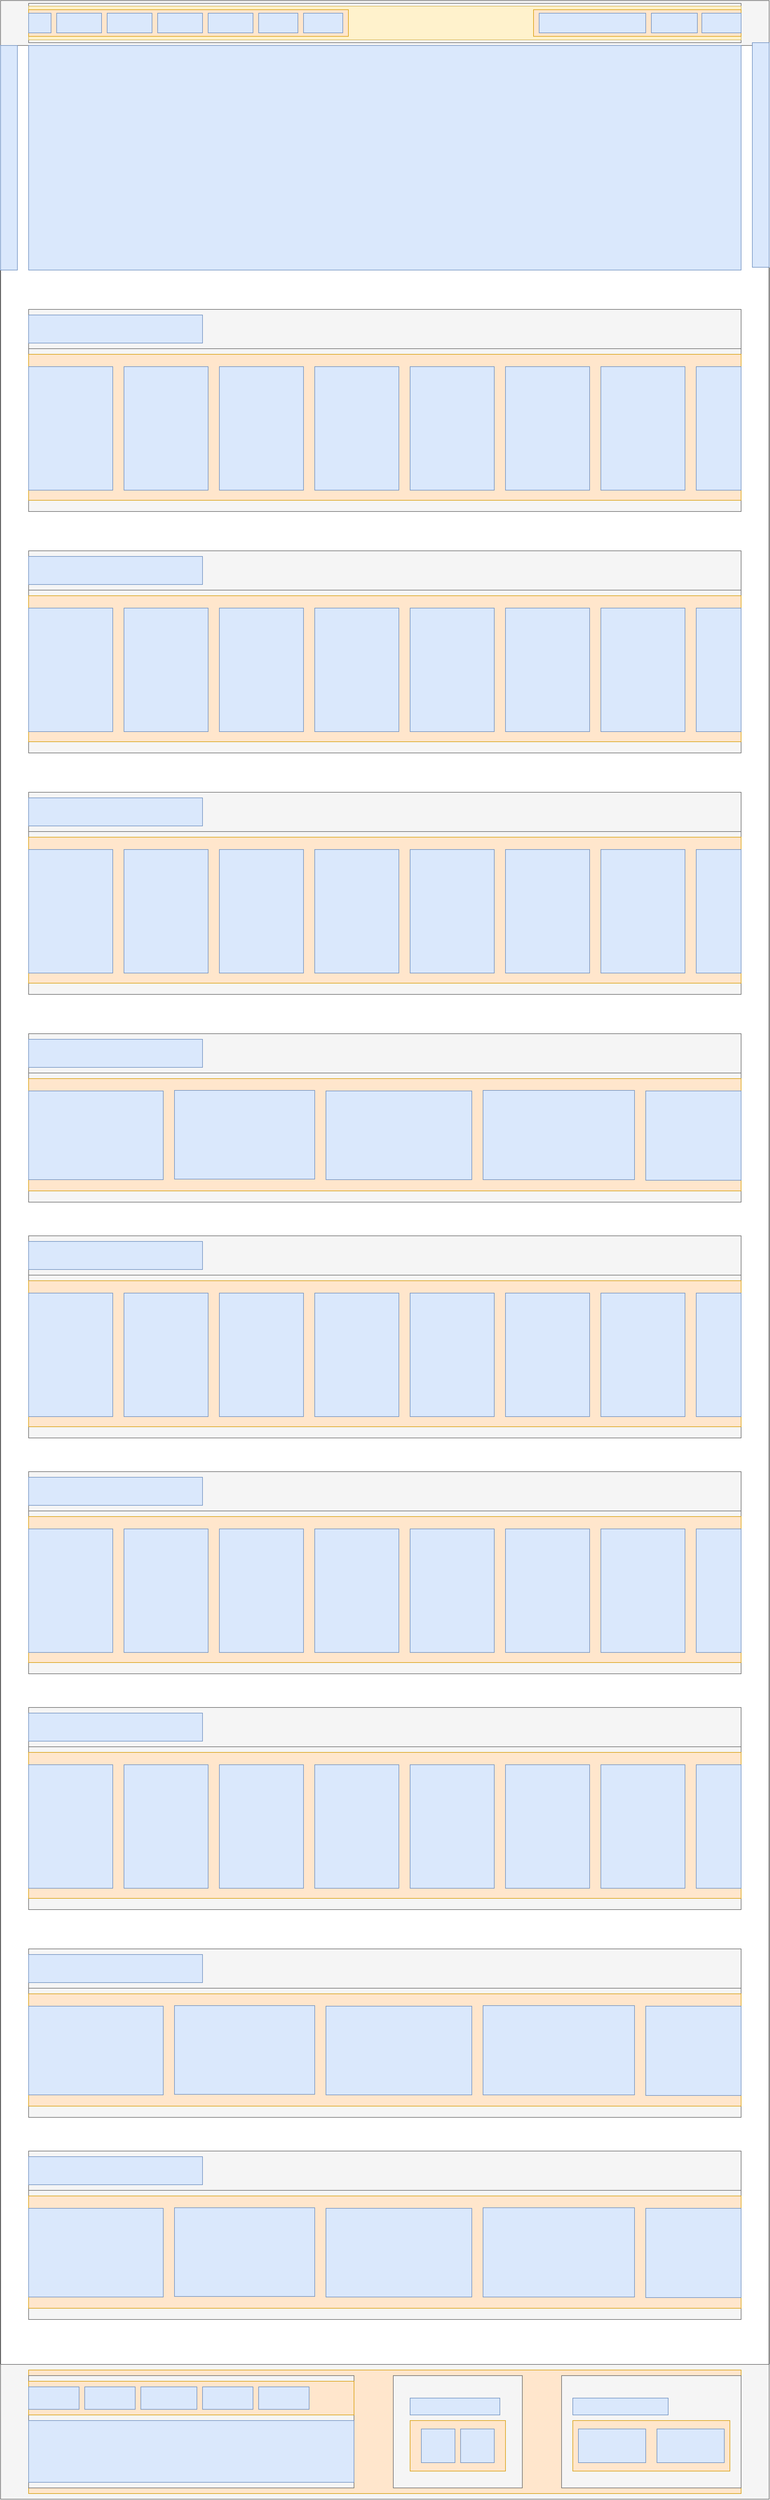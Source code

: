<mxfile version="14.9.8" type="device"><diagram id="0huxNbhijy13xF04p17Y" name="Page-1"><mxGraphModel dx="3785" dy="1780" grid="1" gridSize="10" guides="1" tooltips="1" connect="1" arrows="1" fold="1" page="1" pageScale="1" pageWidth="850" pageHeight="1100" math="0" shadow="0"><root><mxCell id="0"/><mxCell id="1" parent="0"/><mxCell id="rW1xLhbblmePY-yTSiiP-1" value="" style="rounded=0;whiteSpace=wrap;html=1;" vertex="1" parent="1"><mxGeometry x="-600" y="450" width="1370" height="4450" as="geometry"/></mxCell><mxCell id="rW1xLhbblmePY-yTSiiP-3" value="" style="rounded=0;whiteSpace=wrap;html=1;fillColor=#f5f5f5;strokeColor=#666666;fontColor=#333333;" vertex="1" parent="1"><mxGeometry x="-600" y="450" width="1370" height="80" as="geometry"/></mxCell><mxCell id="rW1xLhbblmePY-yTSiiP-5" value="" style="rounded=0;whiteSpace=wrap;html=1;fillColor=#f5f5f5;strokeColor=#666666;fontColor=#333333;" vertex="1" parent="1"><mxGeometry x="-550" y="455" width="1270" height="70" as="geometry"/></mxCell><mxCell id="rW1xLhbblmePY-yTSiiP-6" value="" style="rounded=0;whiteSpace=wrap;html=1;fillColor=#fff2cc;strokeColor=#d6b656;" vertex="1" parent="1"><mxGeometry x="-550" y="460" width="1270" height="60" as="geometry"/></mxCell><mxCell id="rW1xLhbblmePY-yTSiiP-7" value="" style="rounded=0;whiteSpace=wrap;html=1;fillColor=#ffe6cc;strokeColor=#d79b00;" vertex="1" parent="1"><mxGeometry x="-550" y="466.25" width="570" height="47.5" as="geometry"/></mxCell><mxCell id="rW1xLhbblmePY-yTSiiP-8" value="" style="rounded=0;whiteSpace=wrap;html=1;fillColor=#ffe6cc;strokeColor=#d79b00;" vertex="1" parent="1"><mxGeometry x="350" y="466.25" width="370" height="47.5" as="geometry"/></mxCell><mxCell id="rW1xLhbblmePY-yTSiiP-9" value="" style="rounded=0;whiteSpace=wrap;html=1;fillColor=#dae8fc;strokeColor=#6c8ebf;" vertex="1" parent="1"><mxGeometry x="-550" y="472.5" width="40" height="35" as="geometry"/></mxCell><mxCell id="rW1xLhbblmePY-yTSiiP-10" value="" style="rounded=0;whiteSpace=wrap;html=1;fillColor=#dae8fc;strokeColor=#6c8ebf;" vertex="1" parent="1"><mxGeometry x="-500" y="472.5" width="80" height="35" as="geometry"/></mxCell><mxCell id="rW1xLhbblmePY-yTSiiP-11" value="" style="rounded=0;whiteSpace=wrap;html=1;fillColor=#dae8fc;strokeColor=#6c8ebf;" vertex="1" parent="1"><mxGeometry x="-410" y="472.5" width="80" height="35" as="geometry"/></mxCell><mxCell id="rW1xLhbblmePY-yTSiiP-12" value="" style="rounded=0;whiteSpace=wrap;html=1;fillColor=#dae8fc;strokeColor=#6c8ebf;" vertex="1" parent="1"><mxGeometry x="-320" y="472.5" width="80" height="35" as="geometry"/></mxCell><mxCell id="rW1xLhbblmePY-yTSiiP-13" value="" style="rounded=0;whiteSpace=wrap;html=1;fillColor=#dae8fc;strokeColor=#6c8ebf;" vertex="1" parent="1"><mxGeometry x="-230" y="472.5" width="80" height="35" as="geometry"/></mxCell><mxCell id="rW1xLhbblmePY-yTSiiP-14" value="" style="rounded=0;whiteSpace=wrap;html=1;fillColor=#dae8fc;strokeColor=#6c8ebf;" vertex="1" parent="1"><mxGeometry x="-140" y="472.5" width="70" height="35" as="geometry"/></mxCell><mxCell id="rW1xLhbblmePY-yTSiiP-15" value="" style="rounded=0;whiteSpace=wrap;html=1;fillColor=#dae8fc;strokeColor=#6c8ebf;" vertex="1" parent="1"><mxGeometry x="-60" y="472.5" width="70" height="35" as="geometry"/></mxCell><mxCell id="rW1xLhbblmePY-yTSiiP-16" value="" style="rounded=0;whiteSpace=wrap;html=1;fillColor=#dae8fc;strokeColor=#6c8ebf;" vertex="1" parent="1"><mxGeometry x="650" y="472.5" width="70" height="35" as="geometry"/></mxCell><mxCell id="rW1xLhbblmePY-yTSiiP-17" value="" style="rounded=0;whiteSpace=wrap;html=1;fillColor=#dae8fc;strokeColor=#6c8ebf;" vertex="1" parent="1"><mxGeometry x="560" y="472.5" width="82" height="35" as="geometry"/></mxCell><mxCell id="rW1xLhbblmePY-yTSiiP-18" value="" style="rounded=0;whiteSpace=wrap;html=1;fillColor=#dae8fc;strokeColor=#6c8ebf;" vertex="1" parent="1"><mxGeometry x="360" y="472.5" width="190" height="35" as="geometry"/></mxCell><mxCell id="rW1xLhbblmePY-yTSiiP-19" value="" style="rounded=0;whiteSpace=wrap;html=1;fillColor=#dae8fc;strokeColor=#6c8ebf;" vertex="1" parent="1"><mxGeometry x="-550" y="530" width="1270" height="400" as="geometry"/></mxCell><mxCell id="rW1xLhbblmePY-yTSiiP-20" value="" style="rounded=0;whiteSpace=wrap;html=1;fillColor=#dae8fc;strokeColor=#6c8ebf;" vertex="1" parent="1"><mxGeometry x="740" y="525" width="30" height="400" as="geometry"/></mxCell><mxCell id="rW1xLhbblmePY-yTSiiP-21" value="" style="rounded=0;whiteSpace=wrap;html=1;fillColor=#dae8fc;strokeColor=#6c8ebf;" vertex="1" parent="1"><mxGeometry x="-600" y="530" width="30" height="400" as="geometry"/></mxCell><mxCell id="rW1xLhbblmePY-yTSiiP-22" value="" style="rounded=0;whiteSpace=wrap;html=1;fillColor=#f5f5f5;strokeColor=#666666;fontColor=#333333;" vertex="1" parent="1"><mxGeometry x="-550" y="1000" width="1270" height="360" as="geometry"/></mxCell><mxCell id="rW1xLhbblmePY-yTSiiP-24" value="" style="rounded=0;whiteSpace=wrap;html=1;fillColor=#f5f5f5;strokeColor=#666666;fontColor=#333333;" vertex="1" parent="1"><mxGeometry x="-550" y="1000" width="1270" height="70" as="geometry"/></mxCell><mxCell id="rW1xLhbblmePY-yTSiiP-25" value="" style="rounded=0;whiteSpace=wrap;html=1;fillColor=#dae8fc;strokeColor=#6c8ebf;" vertex="1" parent="1"><mxGeometry x="-550" y="1010" width="310" height="50" as="geometry"/></mxCell><mxCell id="rW1xLhbblmePY-yTSiiP-26" value="" style="rounded=0;whiteSpace=wrap;html=1;fillColor=#ffe6cc;strokeColor=#d79b00;" vertex="1" parent="1"><mxGeometry x="-550" y="1080" width="1270" height="260" as="geometry"/></mxCell><mxCell id="rW1xLhbblmePY-yTSiiP-27" value="" style="rounded=0;whiteSpace=wrap;html=1;fillColor=#dae8fc;strokeColor=#6c8ebf;" vertex="1" parent="1"><mxGeometry x="-380" y="1102" width="150" height="220" as="geometry"/></mxCell><mxCell id="rW1xLhbblmePY-yTSiiP-28" value="" style="rounded=0;whiteSpace=wrap;html=1;fillColor=#dae8fc;strokeColor=#6c8ebf;" vertex="1" parent="1"><mxGeometry x="-210" y="1102" width="150" height="220" as="geometry"/></mxCell><mxCell id="rW1xLhbblmePY-yTSiiP-29" value="" style="rounded=0;whiteSpace=wrap;html=1;fillColor=#dae8fc;strokeColor=#6c8ebf;" vertex="1" parent="1"><mxGeometry x="-40" y="1102" width="150" height="220" as="geometry"/></mxCell><mxCell id="rW1xLhbblmePY-yTSiiP-31" value="" style="rounded=0;whiteSpace=wrap;html=1;fillColor=#dae8fc;strokeColor=#6c8ebf;" vertex="1" parent="1"><mxGeometry x="130" y="1102" width="150" height="220" as="geometry"/></mxCell><mxCell id="rW1xLhbblmePY-yTSiiP-32" value="" style="rounded=0;whiteSpace=wrap;html=1;fillColor=#dae8fc;strokeColor=#6c8ebf;" vertex="1" parent="1"><mxGeometry x="300" y="1102" width="150" height="220" as="geometry"/></mxCell><mxCell id="rW1xLhbblmePY-yTSiiP-33" value="" style="rounded=0;whiteSpace=wrap;html=1;fillColor=#dae8fc;strokeColor=#6c8ebf;" vertex="1" parent="1"><mxGeometry x="470" y="1102" width="150" height="220" as="geometry"/></mxCell><mxCell id="rW1xLhbblmePY-yTSiiP-34" value="" style="rounded=0;whiteSpace=wrap;html=1;fillColor=#dae8fc;strokeColor=#6c8ebf;" vertex="1" parent="1"><mxGeometry x="640" y="1102" width="80" height="220" as="geometry"/></mxCell><mxCell id="rW1xLhbblmePY-yTSiiP-37" value="" style="rounded=0;whiteSpace=wrap;html=1;fillColor=#dae8fc;strokeColor=#6c8ebf;" vertex="1" parent="1"><mxGeometry x="-550" y="1102" width="150" height="220" as="geometry"/></mxCell><mxCell id="rW1xLhbblmePY-yTSiiP-62" value="" style="rounded=0;whiteSpace=wrap;html=1;fillColor=#f5f5f5;strokeColor=#666666;fontColor=#333333;" vertex="1" parent="1"><mxGeometry x="-550" y="1430" width="1270" height="360" as="geometry"/></mxCell><mxCell id="rW1xLhbblmePY-yTSiiP-63" value="" style="rounded=0;whiteSpace=wrap;html=1;fillColor=#f5f5f5;strokeColor=#666666;fontColor=#333333;" vertex="1" parent="1"><mxGeometry x="-550" y="1430" width="1270" height="70" as="geometry"/></mxCell><mxCell id="rW1xLhbblmePY-yTSiiP-64" value="" style="rounded=0;whiteSpace=wrap;html=1;fillColor=#dae8fc;strokeColor=#6c8ebf;" vertex="1" parent="1"><mxGeometry x="-550" y="1440" width="310" height="50" as="geometry"/></mxCell><mxCell id="rW1xLhbblmePY-yTSiiP-65" value="" style="rounded=0;whiteSpace=wrap;html=1;fillColor=#ffe6cc;strokeColor=#d79b00;" vertex="1" parent="1"><mxGeometry x="-550" y="1510" width="1270" height="260" as="geometry"/></mxCell><mxCell id="rW1xLhbblmePY-yTSiiP-66" value="" style="rounded=0;whiteSpace=wrap;html=1;fillColor=#dae8fc;strokeColor=#6c8ebf;" vertex="1" parent="1"><mxGeometry x="-380" y="1532" width="150" height="220" as="geometry"/></mxCell><mxCell id="rW1xLhbblmePY-yTSiiP-67" value="" style="rounded=0;whiteSpace=wrap;html=1;fillColor=#dae8fc;strokeColor=#6c8ebf;" vertex="1" parent="1"><mxGeometry x="-210" y="1532" width="150" height="220" as="geometry"/></mxCell><mxCell id="rW1xLhbblmePY-yTSiiP-68" value="" style="rounded=0;whiteSpace=wrap;html=1;fillColor=#dae8fc;strokeColor=#6c8ebf;" vertex="1" parent="1"><mxGeometry x="-40" y="1532" width="150" height="220" as="geometry"/></mxCell><mxCell id="rW1xLhbblmePY-yTSiiP-69" value="" style="rounded=0;whiteSpace=wrap;html=1;fillColor=#dae8fc;strokeColor=#6c8ebf;" vertex="1" parent="1"><mxGeometry x="130" y="1532" width="150" height="220" as="geometry"/></mxCell><mxCell id="rW1xLhbblmePY-yTSiiP-70" value="" style="rounded=0;whiteSpace=wrap;html=1;fillColor=#dae8fc;strokeColor=#6c8ebf;" vertex="1" parent="1"><mxGeometry x="300" y="1532" width="150" height="220" as="geometry"/></mxCell><mxCell id="rW1xLhbblmePY-yTSiiP-71" value="" style="rounded=0;whiteSpace=wrap;html=1;fillColor=#dae8fc;strokeColor=#6c8ebf;" vertex="1" parent="1"><mxGeometry x="470" y="1532" width="150" height="220" as="geometry"/></mxCell><mxCell id="rW1xLhbblmePY-yTSiiP-72" value="" style="rounded=0;whiteSpace=wrap;html=1;fillColor=#dae8fc;strokeColor=#6c8ebf;" vertex="1" parent="1"><mxGeometry x="640" y="1532" width="80" height="220" as="geometry"/></mxCell><mxCell id="rW1xLhbblmePY-yTSiiP-73" value="" style="rounded=0;whiteSpace=wrap;html=1;fillColor=#dae8fc;strokeColor=#6c8ebf;" vertex="1" parent="1"><mxGeometry x="-550" y="1532" width="150" height="220" as="geometry"/></mxCell><mxCell id="rW1xLhbblmePY-yTSiiP-74" value="" style="rounded=0;whiteSpace=wrap;html=1;fillColor=#f5f5f5;strokeColor=#666666;fontColor=#333333;" vertex="1" parent="1"><mxGeometry x="-550" y="1860" width="1270" height="360" as="geometry"/></mxCell><mxCell id="rW1xLhbblmePY-yTSiiP-75" value="" style="rounded=0;whiteSpace=wrap;html=1;fillColor=#f5f5f5;strokeColor=#666666;fontColor=#333333;" vertex="1" parent="1"><mxGeometry x="-550" y="1860" width="1270" height="70" as="geometry"/></mxCell><mxCell id="rW1xLhbblmePY-yTSiiP-76" value="" style="rounded=0;whiteSpace=wrap;html=1;fillColor=#dae8fc;strokeColor=#6c8ebf;" vertex="1" parent="1"><mxGeometry x="-550" y="1870" width="310" height="50" as="geometry"/></mxCell><mxCell id="rW1xLhbblmePY-yTSiiP-77" value="" style="rounded=0;whiteSpace=wrap;html=1;fillColor=#ffe6cc;strokeColor=#d79b00;" vertex="1" parent="1"><mxGeometry x="-550" y="1940" width="1270" height="260" as="geometry"/></mxCell><mxCell id="rW1xLhbblmePY-yTSiiP-78" value="" style="rounded=0;whiteSpace=wrap;html=1;fillColor=#dae8fc;strokeColor=#6c8ebf;" vertex="1" parent="1"><mxGeometry x="-380" y="1962" width="150" height="220" as="geometry"/></mxCell><mxCell id="rW1xLhbblmePY-yTSiiP-79" value="" style="rounded=0;whiteSpace=wrap;html=1;fillColor=#dae8fc;strokeColor=#6c8ebf;" vertex="1" parent="1"><mxGeometry x="-210" y="1962" width="150" height="220" as="geometry"/></mxCell><mxCell id="rW1xLhbblmePY-yTSiiP-80" value="" style="rounded=0;whiteSpace=wrap;html=1;fillColor=#dae8fc;strokeColor=#6c8ebf;" vertex="1" parent="1"><mxGeometry x="-40" y="1962" width="150" height="220" as="geometry"/></mxCell><mxCell id="rW1xLhbblmePY-yTSiiP-81" value="" style="rounded=0;whiteSpace=wrap;html=1;fillColor=#dae8fc;strokeColor=#6c8ebf;" vertex="1" parent="1"><mxGeometry x="130" y="1962" width="150" height="220" as="geometry"/></mxCell><mxCell id="rW1xLhbblmePY-yTSiiP-82" value="" style="rounded=0;whiteSpace=wrap;html=1;fillColor=#dae8fc;strokeColor=#6c8ebf;" vertex="1" parent="1"><mxGeometry x="300" y="1962" width="150" height="220" as="geometry"/></mxCell><mxCell id="rW1xLhbblmePY-yTSiiP-83" value="" style="rounded=0;whiteSpace=wrap;html=1;fillColor=#dae8fc;strokeColor=#6c8ebf;" vertex="1" parent="1"><mxGeometry x="470" y="1962" width="150" height="220" as="geometry"/></mxCell><mxCell id="rW1xLhbblmePY-yTSiiP-84" value="" style="rounded=0;whiteSpace=wrap;html=1;fillColor=#dae8fc;strokeColor=#6c8ebf;" vertex="1" parent="1"><mxGeometry x="640" y="1962" width="80" height="220" as="geometry"/></mxCell><mxCell id="rW1xLhbblmePY-yTSiiP-85" value="" style="rounded=0;whiteSpace=wrap;html=1;fillColor=#dae8fc;strokeColor=#6c8ebf;" vertex="1" parent="1"><mxGeometry x="-550" y="1962" width="150" height="220" as="geometry"/></mxCell><mxCell id="rW1xLhbblmePY-yTSiiP-86" value="" style="rounded=0;whiteSpace=wrap;html=1;fillColor=#f5f5f5;strokeColor=#666666;fontColor=#333333;" vertex="1" parent="1"><mxGeometry x="-550" y="2290" width="1270" height="300" as="geometry"/></mxCell><mxCell id="rW1xLhbblmePY-yTSiiP-87" value="" style="rounded=0;whiteSpace=wrap;html=1;fillColor=#f5f5f5;strokeColor=#666666;fontColor=#333333;" vertex="1" parent="1"><mxGeometry x="-550" y="2290" width="1270" height="70" as="geometry"/></mxCell><mxCell id="rW1xLhbblmePY-yTSiiP-88" value="" style="rounded=0;whiteSpace=wrap;html=1;fillColor=#dae8fc;strokeColor=#6c8ebf;" vertex="1" parent="1"><mxGeometry x="-550" y="2300" width="310" height="50" as="geometry"/></mxCell><mxCell id="rW1xLhbblmePY-yTSiiP-89" value="" style="rounded=0;whiteSpace=wrap;html=1;fillColor=#ffe6cc;strokeColor=#d79b00;" vertex="1" parent="1"><mxGeometry x="-550" y="2370" width="1270" height="200" as="geometry"/></mxCell><mxCell id="rW1xLhbblmePY-yTSiiP-91" value="" style="rounded=0;whiteSpace=wrap;html=1;fillColor=#dae8fc;strokeColor=#6c8ebf;" vertex="1" parent="1"><mxGeometry x="-290" y="2391" width="250" height="158" as="geometry"/></mxCell><mxCell id="rW1xLhbblmePY-yTSiiP-93" value="" style="rounded=0;whiteSpace=wrap;html=1;fillColor=#dae8fc;strokeColor=#6c8ebf;" vertex="1" parent="1"><mxGeometry x="-20" y="2392" width="260" height="158" as="geometry"/></mxCell><mxCell id="rW1xLhbblmePY-yTSiiP-95" value="" style="rounded=0;whiteSpace=wrap;html=1;fillColor=#dae8fc;strokeColor=#6c8ebf;" vertex="1" parent="1"><mxGeometry x="260" y="2391" width="270" height="159" as="geometry"/></mxCell><mxCell id="rW1xLhbblmePY-yTSiiP-97" value="" style="rounded=0;whiteSpace=wrap;html=1;fillColor=#dae8fc;strokeColor=#6c8ebf;" vertex="1" parent="1"><mxGeometry x="-550" y="2392" width="240" height="158" as="geometry"/></mxCell><mxCell id="rW1xLhbblmePY-yTSiiP-98" value="" style="rounded=0;whiteSpace=wrap;html=1;fillColor=#dae8fc;strokeColor=#6c8ebf;" vertex="1" parent="1"><mxGeometry x="550" y="2392" width="170" height="159" as="geometry"/></mxCell><mxCell id="rW1xLhbblmePY-yTSiiP-99" value="" style="rounded=0;whiteSpace=wrap;html=1;fillColor=#f5f5f5;strokeColor=#666666;fontColor=#333333;" vertex="1" parent="1"><mxGeometry x="-550" y="2650" width="1270" height="360" as="geometry"/></mxCell><mxCell id="rW1xLhbblmePY-yTSiiP-100" value="" style="rounded=0;whiteSpace=wrap;html=1;fillColor=#f5f5f5;strokeColor=#666666;fontColor=#333333;" vertex="1" parent="1"><mxGeometry x="-550" y="2650" width="1270" height="70" as="geometry"/></mxCell><mxCell id="rW1xLhbblmePY-yTSiiP-101" value="" style="rounded=0;whiteSpace=wrap;html=1;fillColor=#dae8fc;strokeColor=#6c8ebf;" vertex="1" parent="1"><mxGeometry x="-550" y="2660" width="310" height="50" as="geometry"/></mxCell><mxCell id="rW1xLhbblmePY-yTSiiP-102" value="" style="rounded=0;whiteSpace=wrap;html=1;fillColor=#ffe6cc;strokeColor=#d79b00;" vertex="1" parent="1"><mxGeometry x="-550" y="2730" width="1270" height="260" as="geometry"/></mxCell><mxCell id="rW1xLhbblmePY-yTSiiP-103" value="" style="rounded=0;whiteSpace=wrap;html=1;fillColor=#dae8fc;strokeColor=#6c8ebf;" vertex="1" parent="1"><mxGeometry x="-380" y="2752" width="150" height="220" as="geometry"/></mxCell><mxCell id="rW1xLhbblmePY-yTSiiP-104" value="" style="rounded=0;whiteSpace=wrap;html=1;fillColor=#dae8fc;strokeColor=#6c8ebf;" vertex="1" parent="1"><mxGeometry x="-210" y="2752" width="150" height="220" as="geometry"/></mxCell><mxCell id="rW1xLhbblmePY-yTSiiP-105" value="" style="rounded=0;whiteSpace=wrap;html=1;fillColor=#dae8fc;strokeColor=#6c8ebf;" vertex="1" parent="1"><mxGeometry x="-40" y="2752" width="150" height="220" as="geometry"/></mxCell><mxCell id="rW1xLhbblmePY-yTSiiP-106" value="" style="rounded=0;whiteSpace=wrap;html=1;fillColor=#dae8fc;strokeColor=#6c8ebf;" vertex="1" parent="1"><mxGeometry x="130" y="2752" width="150" height="220" as="geometry"/></mxCell><mxCell id="rW1xLhbblmePY-yTSiiP-107" value="" style="rounded=0;whiteSpace=wrap;html=1;fillColor=#dae8fc;strokeColor=#6c8ebf;" vertex="1" parent="1"><mxGeometry x="300" y="2752" width="150" height="220" as="geometry"/></mxCell><mxCell id="rW1xLhbblmePY-yTSiiP-108" value="" style="rounded=0;whiteSpace=wrap;html=1;fillColor=#dae8fc;strokeColor=#6c8ebf;" vertex="1" parent="1"><mxGeometry x="470" y="2752" width="150" height="220" as="geometry"/></mxCell><mxCell id="rW1xLhbblmePY-yTSiiP-109" value="" style="rounded=0;whiteSpace=wrap;html=1;fillColor=#dae8fc;strokeColor=#6c8ebf;" vertex="1" parent="1"><mxGeometry x="640" y="2752" width="80" height="220" as="geometry"/></mxCell><mxCell id="rW1xLhbblmePY-yTSiiP-110" value="" style="rounded=0;whiteSpace=wrap;html=1;fillColor=#dae8fc;strokeColor=#6c8ebf;" vertex="1" parent="1"><mxGeometry x="-550" y="2752" width="150" height="220" as="geometry"/></mxCell><mxCell id="rW1xLhbblmePY-yTSiiP-123" value="" style="rounded=0;whiteSpace=wrap;html=1;fillColor=#f5f5f5;strokeColor=#666666;fontColor=#333333;" vertex="1" parent="1"><mxGeometry x="-550" y="3070" width="1270" height="360" as="geometry"/></mxCell><mxCell id="rW1xLhbblmePY-yTSiiP-124" value="" style="rounded=0;whiteSpace=wrap;html=1;fillColor=#f5f5f5;strokeColor=#666666;fontColor=#333333;" vertex="1" parent="1"><mxGeometry x="-550" y="3070" width="1270" height="70" as="geometry"/></mxCell><mxCell id="rW1xLhbblmePY-yTSiiP-125" value="" style="rounded=0;whiteSpace=wrap;html=1;fillColor=#dae8fc;strokeColor=#6c8ebf;" vertex="1" parent="1"><mxGeometry x="-550" y="3080" width="310" height="50" as="geometry"/></mxCell><mxCell id="rW1xLhbblmePY-yTSiiP-126" value="" style="rounded=0;whiteSpace=wrap;html=1;fillColor=#ffe6cc;strokeColor=#d79b00;" vertex="1" parent="1"><mxGeometry x="-550" y="3150" width="1270" height="260" as="geometry"/></mxCell><mxCell id="rW1xLhbblmePY-yTSiiP-127" value="" style="rounded=0;whiteSpace=wrap;html=1;fillColor=#dae8fc;strokeColor=#6c8ebf;" vertex="1" parent="1"><mxGeometry x="-380" y="3172" width="150" height="220" as="geometry"/></mxCell><mxCell id="rW1xLhbblmePY-yTSiiP-128" value="" style="rounded=0;whiteSpace=wrap;html=1;fillColor=#dae8fc;strokeColor=#6c8ebf;" vertex="1" parent="1"><mxGeometry x="-210" y="3172" width="150" height="220" as="geometry"/></mxCell><mxCell id="rW1xLhbblmePY-yTSiiP-129" value="" style="rounded=0;whiteSpace=wrap;html=1;fillColor=#dae8fc;strokeColor=#6c8ebf;" vertex="1" parent="1"><mxGeometry x="-40" y="3172" width="150" height="220" as="geometry"/></mxCell><mxCell id="rW1xLhbblmePY-yTSiiP-130" value="" style="rounded=0;whiteSpace=wrap;html=1;fillColor=#dae8fc;strokeColor=#6c8ebf;" vertex="1" parent="1"><mxGeometry x="130" y="3172" width="150" height="220" as="geometry"/></mxCell><mxCell id="rW1xLhbblmePY-yTSiiP-131" value="" style="rounded=0;whiteSpace=wrap;html=1;fillColor=#dae8fc;strokeColor=#6c8ebf;" vertex="1" parent="1"><mxGeometry x="300" y="3172" width="150" height="220" as="geometry"/></mxCell><mxCell id="rW1xLhbblmePY-yTSiiP-132" value="" style="rounded=0;whiteSpace=wrap;html=1;fillColor=#dae8fc;strokeColor=#6c8ebf;" vertex="1" parent="1"><mxGeometry x="470" y="3172" width="150" height="220" as="geometry"/></mxCell><mxCell id="rW1xLhbblmePY-yTSiiP-133" value="" style="rounded=0;whiteSpace=wrap;html=1;fillColor=#dae8fc;strokeColor=#6c8ebf;" vertex="1" parent="1"><mxGeometry x="640" y="3172" width="80" height="220" as="geometry"/></mxCell><mxCell id="rW1xLhbblmePY-yTSiiP-134" value="" style="rounded=0;whiteSpace=wrap;html=1;fillColor=#dae8fc;strokeColor=#6c8ebf;" vertex="1" parent="1"><mxGeometry x="-550" y="3172" width="150" height="220" as="geometry"/></mxCell><mxCell id="rW1xLhbblmePY-yTSiiP-147" value="" style="rounded=0;whiteSpace=wrap;html=1;fillColor=#f5f5f5;strokeColor=#666666;fontColor=#333333;" vertex="1" parent="1"><mxGeometry x="-550" y="3490" width="1270" height="360" as="geometry"/></mxCell><mxCell id="rW1xLhbblmePY-yTSiiP-148" value="" style="rounded=0;whiteSpace=wrap;html=1;fillColor=#f5f5f5;strokeColor=#666666;fontColor=#333333;" vertex="1" parent="1"><mxGeometry x="-550" y="3490" width="1270" height="70" as="geometry"/></mxCell><mxCell id="rW1xLhbblmePY-yTSiiP-149" value="" style="rounded=0;whiteSpace=wrap;html=1;fillColor=#dae8fc;strokeColor=#6c8ebf;" vertex="1" parent="1"><mxGeometry x="-550" y="3500" width="310" height="50" as="geometry"/></mxCell><mxCell id="rW1xLhbblmePY-yTSiiP-150" value="" style="rounded=0;whiteSpace=wrap;html=1;fillColor=#ffe6cc;strokeColor=#d79b00;" vertex="1" parent="1"><mxGeometry x="-550" y="3570" width="1270" height="260" as="geometry"/></mxCell><mxCell id="rW1xLhbblmePY-yTSiiP-151" value="" style="rounded=0;whiteSpace=wrap;html=1;fillColor=#dae8fc;strokeColor=#6c8ebf;" vertex="1" parent="1"><mxGeometry x="-380" y="3592" width="150" height="220" as="geometry"/></mxCell><mxCell id="rW1xLhbblmePY-yTSiiP-152" value="" style="rounded=0;whiteSpace=wrap;html=1;fillColor=#dae8fc;strokeColor=#6c8ebf;" vertex="1" parent="1"><mxGeometry x="-210" y="3592" width="150" height="220" as="geometry"/></mxCell><mxCell id="rW1xLhbblmePY-yTSiiP-153" value="" style="rounded=0;whiteSpace=wrap;html=1;fillColor=#dae8fc;strokeColor=#6c8ebf;" vertex="1" parent="1"><mxGeometry x="-40" y="3592" width="150" height="220" as="geometry"/></mxCell><mxCell id="rW1xLhbblmePY-yTSiiP-154" value="" style="rounded=0;whiteSpace=wrap;html=1;fillColor=#dae8fc;strokeColor=#6c8ebf;" vertex="1" parent="1"><mxGeometry x="130" y="3592" width="150" height="220" as="geometry"/></mxCell><mxCell id="rW1xLhbblmePY-yTSiiP-155" value="" style="rounded=0;whiteSpace=wrap;html=1;fillColor=#dae8fc;strokeColor=#6c8ebf;" vertex="1" parent="1"><mxGeometry x="300" y="3592" width="150" height="220" as="geometry"/></mxCell><mxCell id="rW1xLhbblmePY-yTSiiP-156" value="" style="rounded=0;whiteSpace=wrap;html=1;fillColor=#dae8fc;strokeColor=#6c8ebf;" vertex="1" parent="1"><mxGeometry x="470" y="3592" width="150" height="220" as="geometry"/></mxCell><mxCell id="rW1xLhbblmePY-yTSiiP-157" value="" style="rounded=0;whiteSpace=wrap;html=1;fillColor=#dae8fc;strokeColor=#6c8ebf;" vertex="1" parent="1"><mxGeometry x="640" y="3592" width="80" height="220" as="geometry"/></mxCell><mxCell id="rW1xLhbblmePY-yTSiiP-158" value="" style="rounded=0;whiteSpace=wrap;html=1;fillColor=#dae8fc;strokeColor=#6c8ebf;" vertex="1" parent="1"><mxGeometry x="-550" y="3592" width="150" height="220" as="geometry"/></mxCell><mxCell id="rW1xLhbblmePY-yTSiiP-159" value="" style="rounded=0;whiteSpace=wrap;html=1;fillColor=#f5f5f5;strokeColor=#666666;fontColor=#333333;" vertex="1" parent="1"><mxGeometry x="-550" y="3920" width="1270" height="300" as="geometry"/></mxCell><mxCell id="rW1xLhbblmePY-yTSiiP-160" value="" style="rounded=0;whiteSpace=wrap;html=1;fillColor=#f5f5f5;strokeColor=#666666;fontColor=#333333;" vertex="1" parent="1"><mxGeometry x="-550" y="3920" width="1270" height="70" as="geometry"/></mxCell><mxCell id="rW1xLhbblmePY-yTSiiP-161" value="" style="rounded=0;whiteSpace=wrap;html=1;fillColor=#dae8fc;strokeColor=#6c8ebf;" vertex="1" parent="1"><mxGeometry x="-550" y="3930" width="310" height="50" as="geometry"/></mxCell><mxCell id="rW1xLhbblmePY-yTSiiP-162" value="" style="rounded=0;whiteSpace=wrap;html=1;fillColor=#ffe6cc;strokeColor=#d79b00;" vertex="1" parent="1"><mxGeometry x="-550" y="4000" width="1270" height="200" as="geometry"/></mxCell><mxCell id="rW1xLhbblmePY-yTSiiP-163" value="" style="rounded=0;whiteSpace=wrap;html=1;fillColor=#dae8fc;strokeColor=#6c8ebf;" vertex="1" parent="1"><mxGeometry x="-290" y="4021" width="250" height="158" as="geometry"/></mxCell><mxCell id="rW1xLhbblmePY-yTSiiP-164" value="" style="rounded=0;whiteSpace=wrap;html=1;fillColor=#dae8fc;strokeColor=#6c8ebf;" vertex="1" parent="1"><mxGeometry x="-20" y="4022" width="260" height="158" as="geometry"/></mxCell><mxCell id="rW1xLhbblmePY-yTSiiP-165" value="" style="rounded=0;whiteSpace=wrap;html=1;fillColor=#dae8fc;strokeColor=#6c8ebf;" vertex="1" parent="1"><mxGeometry x="260" y="4021" width="270" height="159" as="geometry"/></mxCell><mxCell id="rW1xLhbblmePY-yTSiiP-166" value="" style="rounded=0;whiteSpace=wrap;html=1;fillColor=#dae8fc;strokeColor=#6c8ebf;" vertex="1" parent="1"><mxGeometry x="-550" y="4022" width="240" height="158" as="geometry"/></mxCell><mxCell id="rW1xLhbblmePY-yTSiiP-167" value="" style="rounded=0;whiteSpace=wrap;html=1;fillColor=#dae8fc;strokeColor=#6c8ebf;" vertex="1" parent="1"><mxGeometry x="550" y="4022" width="170" height="159" as="geometry"/></mxCell><mxCell id="rW1xLhbblmePY-yTSiiP-168" value="" style="rounded=0;whiteSpace=wrap;html=1;fillColor=#f5f5f5;strokeColor=#666666;fontColor=#333333;" vertex="1" parent="1"><mxGeometry x="-550" y="4280" width="1270" height="300" as="geometry"/></mxCell><mxCell id="rW1xLhbblmePY-yTSiiP-169" value="" style="rounded=0;whiteSpace=wrap;html=1;fillColor=#f5f5f5;strokeColor=#666666;fontColor=#333333;" vertex="1" parent="1"><mxGeometry x="-550" y="4280" width="1270" height="70" as="geometry"/></mxCell><mxCell id="rW1xLhbblmePY-yTSiiP-170" value="" style="rounded=0;whiteSpace=wrap;html=1;fillColor=#dae8fc;strokeColor=#6c8ebf;" vertex="1" parent="1"><mxGeometry x="-550" y="4290" width="310" height="50" as="geometry"/></mxCell><mxCell id="rW1xLhbblmePY-yTSiiP-171" value="" style="rounded=0;whiteSpace=wrap;html=1;fillColor=#ffe6cc;strokeColor=#d79b00;" vertex="1" parent="1"><mxGeometry x="-550" y="4360" width="1270" height="200" as="geometry"/></mxCell><mxCell id="rW1xLhbblmePY-yTSiiP-172" value="" style="rounded=0;whiteSpace=wrap;html=1;fillColor=#dae8fc;strokeColor=#6c8ebf;" vertex="1" parent="1"><mxGeometry x="-290" y="4381" width="250" height="158" as="geometry"/></mxCell><mxCell id="rW1xLhbblmePY-yTSiiP-173" value="" style="rounded=0;whiteSpace=wrap;html=1;fillColor=#dae8fc;strokeColor=#6c8ebf;" vertex="1" parent="1"><mxGeometry x="-20" y="4382" width="260" height="158" as="geometry"/></mxCell><mxCell id="rW1xLhbblmePY-yTSiiP-174" value="" style="rounded=0;whiteSpace=wrap;html=1;fillColor=#dae8fc;strokeColor=#6c8ebf;" vertex="1" parent="1"><mxGeometry x="260" y="4381" width="270" height="159" as="geometry"/></mxCell><mxCell id="rW1xLhbblmePY-yTSiiP-175" value="" style="rounded=0;whiteSpace=wrap;html=1;fillColor=#dae8fc;strokeColor=#6c8ebf;" vertex="1" parent="1"><mxGeometry x="-550" y="4382" width="240" height="158" as="geometry"/></mxCell><mxCell id="rW1xLhbblmePY-yTSiiP-176" value="" style="rounded=0;whiteSpace=wrap;html=1;fillColor=#dae8fc;strokeColor=#6c8ebf;" vertex="1" parent="1"><mxGeometry x="550" y="4382" width="170" height="159" as="geometry"/></mxCell><mxCell id="rW1xLhbblmePY-yTSiiP-177" value="" style="rounded=0;whiteSpace=wrap;html=1;fillColor=#f5f5f5;strokeColor=#666666;fontColor=#333333;" vertex="1" parent="1"><mxGeometry x="-600" y="4660" width="1370" height="240" as="geometry"/></mxCell><mxCell id="rW1xLhbblmePY-yTSiiP-178" value="" style="rounded=0;whiteSpace=wrap;html=1;fillColor=#ffe6cc;strokeColor=#d79b00;" vertex="1" parent="1"><mxGeometry x="-550" y="4670" width="1270" height="220" as="geometry"/></mxCell><mxCell id="rW1xLhbblmePY-yTSiiP-179" value="" style="rounded=0;whiteSpace=wrap;html=1;fillColor=#f5f5f5;strokeColor=#666666;fontColor=#333333;" vertex="1" parent="1"><mxGeometry x="-550" y="4680" width="580" height="200" as="geometry"/></mxCell><mxCell id="rW1xLhbblmePY-yTSiiP-180" value="" style="rounded=0;whiteSpace=wrap;html=1;fillColor=#f5f5f5;strokeColor=#666666;fontColor=#333333;" vertex="1" parent="1"><mxGeometry x="100" y="4680" width="230" height="200" as="geometry"/></mxCell><mxCell id="rW1xLhbblmePY-yTSiiP-181" value="" style="rounded=0;whiteSpace=wrap;html=1;fillColor=#f5f5f5;strokeColor=#666666;fontColor=#333333;" vertex="1" parent="1"><mxGeometry x="400" y="4680" width="320" height="200" as="geometry"/></mxCell><mxCell id="rW1xLhbblmePY-yTSiiP-182" value="" style="rounded=0;whiteSpace=wrap;html=1;fillColor=#ffe6cc;strokeColor=#d79b00;" vertex="1" parent="1"><mxGeometry x="-550" y="4690" width="580" height="60" as="geometry"/></mxCell><mxCell id="rW1xLhbblmePY-yTSiiP-183" value="" style="rounded=0;whiteSpace=wrap;html=1;fillColor=#dae8fc;strokeColor=#6c8ebf;" vertex="1" parent="1"><mxGeometry x="-550" y="4760" width="580" height="110" as="geometry"/></mxCell><mxCell id="rW1xLhbblmePY-yTSiiP-185" value="" style="rounded=0;whiteSpace=wrap;html=1;fillColor=#dae8fc;strokeColor=#6c8ebf;" vertex="1" parent="1"><mxGeometry x="-550" y="4700" width="90" height="40" as="geometry"/></mxCell><mxCell id="rW1xLhbblmePY-yTSiiP-186" value="" style="rounded=0;whiteSpace=wrap;html=1;fillColor=#dae8fc;strokeColor=#6c8ebf;" vertex="1" parent="1"><mxGeometry x="-450" y="4700" width="90" height="40" as="geometry"/></mxCell><mxCell id="rW1xLhbblmePY-yTSiiP-187" value="" style="rounded=0;whiteSpace=wrap;html=1;fillColor=#dae8fc;strokeColor=#6c8ebf;" vertex="1" parent="1"><mxGeometry x="-350" y="4700" width="100" height="40" as="geometry"/></mxCell><mxCell id="rW1xLhbblmePY-yTSiiP-188" value="" style="rounded=0;whiteSpace=wrap;html=1;fillColor=#dae8fc;strokeColor=#6c8ebf;" vertex="1" parent="1"><mxGeometry x="-240" y="4700" width="90" height="40" as="geometry"/></mxCell><mxCell id="rW1xLhbblmePY-yTSiiP-189" value="" style="rounded=0;whiteSpace=wrap;html=1;fillColor=#dae8fc;strokeColor=#6c8ebf;" vertex="1" parent="1"><mxGeometry x="-140" y="4700" width="90" height="40" as="geometry"/></mxCell><mxCell id="rW1xLhbblmePY-yTSiiP-192" value="" style="rounded=0;whiteSpace=wrap;html=1;fillColor=#dae8fc;strokeColor=#6c8ebf;" vertex="1" parent="1"><mxGeometry x="130" y="4720" width="160" height="30" as="geometry"/></mxCell><mxCell id="rW1xLhbblmePY-yTSiiP-193" value="" style="rounded=0;whiteSpace=wrap;html=1;fillColor=#ffe6cc;strokeColor=#d79b00;" vertex="1" parent="1"><mxGeometry x="130" y="4760" width="170" height="90" as="geometry"/></mxCell><mxCell id="rW1xLhbblmePY-yTSiiP-194" value="" style="rounded=0;whiteSpace=wrap;html=1;fillColor=#dae8fc;strokeColor=#6c8ebf;" vertex="1" parent="1"><mxGeometry x="150" y="4775" width="60" height="60" as="geometry"/></mxCell><mxCell id="rW1xLhbblmePY-yTSiiP-195" value="" style="rounded=0;whiteSpace=wrap;html=1;fillColor=#dae8fc;strokeColor=#6c8ebf;" vertex="1" parent="1"><mxGeometry x="220" y="4775" width="60" height="60" as="geometry"/></mxCell><mxCell id="rW1xLhbblmePY-yTSiiP-196" value="" style="rounded=0;whiteSpace=wrap;html=1;fillColor=#dae8fc;strokeColor=#6c8ebf;" vertex="1" parent="1"><mxGeometry x="420" y="4720" width="170" height="30" as="geometry"/></mxCell><mxCell id="rW1xLhbblmePY-yTSiiP-197" value="" style="rounded=0;whiteSpace=wrap;html=1;fillColor=#ffe6cc;strokeColor=#d79b00;" vertex="1" parent="1"><mxGeometry x="420" y="4760" width="280" height="90" as="geometry"/></mxCell><mxCell id="rW1xLhbblmePY-yTSiiP-200" value="" style="rounded=0;whiteSpace=wrap;html=1;fillColor=#dae8fc;strokeColor=#6c8ebf;" vertex="1" parent="1"><mxGeometry x="430" y="4775" width="120" height="60" as="geometry"/></mxCell><mxCell id="rW1xLhbblmePY-yTSiiP-201" value="" style="rounded=0;whiteSpace=wrap;html=1;fillColor=#dae8fc;strokeColor=#6c8ebf;" vertex="1" parent="1"><mxGeometry x="570" y="4775" width="120" height="60" as="geometry"/></mxCell></root></mxGraphModel></diagram></mxfile>